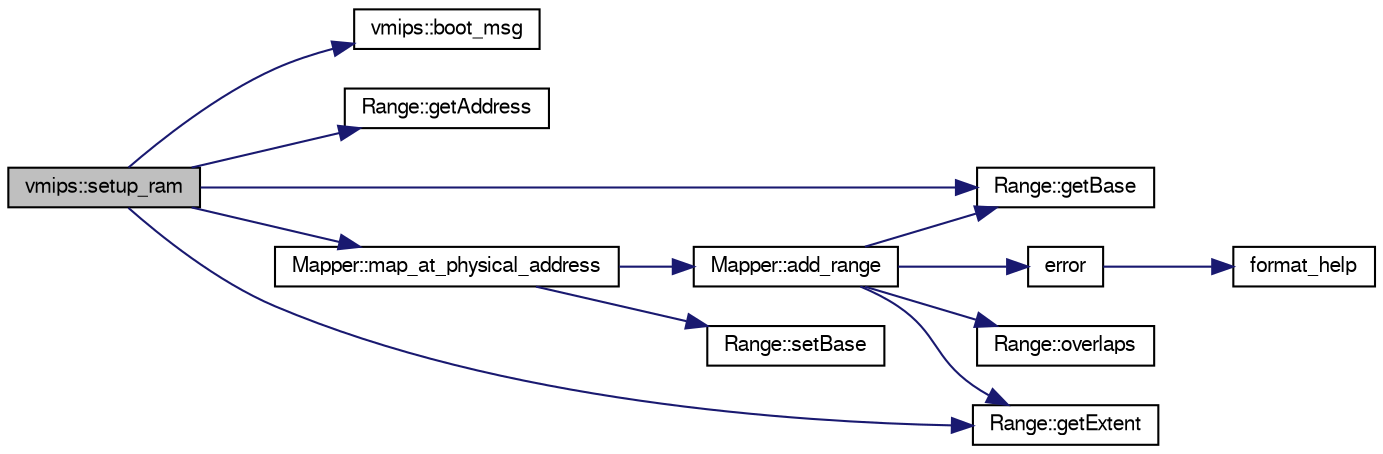 digraph G
{
  edge [fontname="FreeSans",fontsize="10",labelfontname="FreeSans",labelfontsize="10"];
  node [fontname="FreeSans",fontsize="10",shape=record];
  rankdir=LR;
  Node1 [label="vmips::setup_ram",height=0.2,width=0.4,color="black", fillcolor="grey75", style="filled" fontcolor="black"];
  Node1 -> Node2 [color="midnightblue",fontsize="10",style="solid"];
  Node2 [label="vmips::boot_msg",height=0.2,width=0.4,color="black", fillcolor="white", style="filled",URL="$classvmips.html#a2e203897ea48f719ff7a3a1007fcf0fe"];
  Node1 -> Node3 [color="midnightblue",fontsize="10",style="solid"];
  Node3 [label="Range::getAddress",height=0.2,width=0.4,color="black", fillcolor="white", style="filled",URL="$classRange.html#accb1e300390e551b7b35408413aa99b5"];
  Node1 -> Node4 [color="midnightblue",fontsize="10",style="solid"];
  Node4 [label="Range::getBase",height=0.2,width=0.4,color="black", fillcolor="white", style="filled",URL="$classRange.html#ab4b6e3925cd4559eb8879deed47cb806"];
  Node1 -> Node5 [color="midnightblue",fontsize="10",style="solid"];
  Node5 [label="Range::getExtent",height=0.2,width=0.4,color="black", fillcolor="white", style="filled",URL="$classRange.html#addefe753334150b3cbaca2d5f157f17b"];
  Node1 -> Node6 [color="midnightblue",fontsize="10",style="solid"];
  Node6 [label="Mapper::map_at_physical_address",height=0.2,width=0.4,color="black", fillcolor="white", style="filled",URL="$classMapper.html#a1c30883b6490a8283f4dab8dfe797860"];
  Node6 -> Node7 [color="midnightblue",fontsize="10",style="solid"];
  Node7 [label="Mapper::add_range",height=0.2,width=0.4,color="black", fillcolor="white", style="filled",URL="$classMapper.html#a8733fffed63e13e9a0584d2e3c85d0b4"];
  Node7 -> Node8 [color="midnightblue",fontsize="10",style="solid"];
  Node8 [label="error",height=0.2,width=0.4,color="black", fillcolor="white", style="filled",URL="$error_8cc.html#a158a1af99275c1555bf5fcc74709aa5a"];
  Node8 -> Node9 [color="midnightblue",fontsize="10",style="solid"];
  Node9 [label="format_help",height=0.2,width=0.4,color="black", fillcolor="white", style="filled",URL="$error_8cc.html#aa182c84a77010100b5b8a15b1ff22e70"];
  Node7 -> Node4 [color="midnightblue",fontsize="10",style="solid"];
  Node7 -> Node5 [color="midnightblue",fontsize="10",style="solid"];
  Node7 -> Node10 [color="midnightblue",fontsize="10",style="solid"];
  Node10 [label="Range::overlaps",height=0.2,width=0.4,color="black", fillcolor="white", style="filled",URL="$classRange.html#a73ad70c479cc77fcf6cb65a8da2993cb"];
  Node6 -> Node11 [color="midnightblue",fontsize="10",style="solid"];
  Node11 [label="Range::setBase",height=0.2,width=0.4,color="black", fillcolor="white", style="filled",URL="$classRange.html#a5f60a7e0ad9e6d61d86b82163a78f776"];
}
